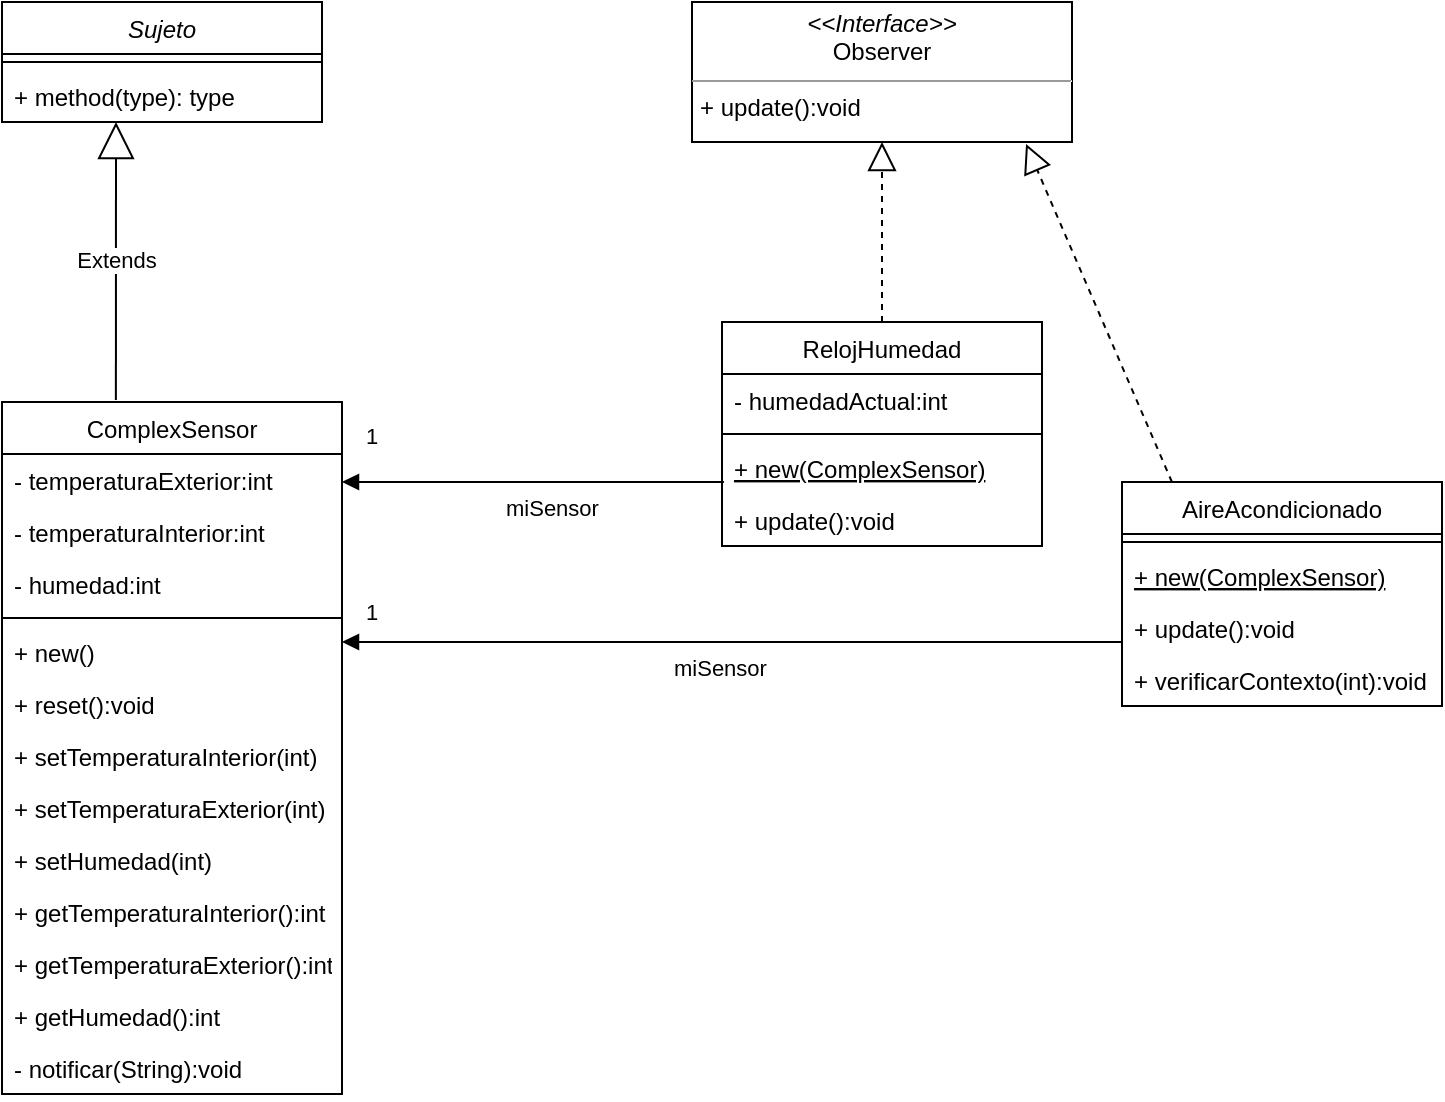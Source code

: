 <mxfile version="20.5.3" type="github">
  <diagram id="C5RBs43oDa-KdzZeNtuy" name="Page-1">
    <mxGraphModel dx="868" dy="450" grid="1" gridSize="10" guides="1" tooltips="1" connect="1" arrows="1" fold="1" page="1" pageScale="1" pageWidth="827" pageHeight="1169" math="0" shadow="0">
      <root>
        <mxCell id="WIyWlLk6GJQsqaUBKTNV-0" />
        <mxCell id="WIyWlLk6GJQsqaUBKTNV-1" parent="WIyWlLk6GJQsqaUBKTNV-0" />
        <mxCell id="-qF9GNO1qqJYwvwshC1Z-4" value="RelojHumedad" style="swimlane;fontStyle=0;align=center;verticalAlign=top;childLayout=stackLayout;horizontal=1;startSize=26;horizontalStack=0;resizeParent=1;resizeParentMax=0;resizeLast=0;collapsible=1;marginBottom=0;" vertex="1" parent="WIyWlLk6GJQsqaUBKTNV-1">
          <mxGeometry x="400" y="280" width="160" height="112" as="geometry" />
        </mxCell>
        <mxCell id="-qF9GNO1qqJYwvwshC1Z-5" value="- humedadActual:int" style="text;strokeColor=none;fillColor=none;align=left;verticalAlign=top;spacingLeft=4;spacingRight=4;overflow=hidden;rotatable=0;points=[[0,0.5],[1,0.5]];portConstraint=eastwest;" vertex="1" parent="-qF9GNO1qqJYwvwshC1Z-4">
          <mxGeometry y="26" width="160" height="26" as="geometry" />
        </mxCell>
        <mxCell id="-qF9GNO1qqJYwvwshC1Z-6" value="" style="line;strokeWidth=1;fillColor=none;align=left;verticalAlign=middle;spacingTop=-1;spacingLeft=3;spacingRight=3;rotatable=0;labelPosition=right;points=[];portConstraint=eastwest;strokeColor=inherit;" vertex="1" parent="-qF9GNO1qqJYwvwshC1Z-4">
          <mxGeometry y="52" width="160" height="8" as="geometry" />
        </mxCell>
        <mxCell id="-qF9GNO1qqJYwvwshC1Z-7" value="+ new(ComplexSensor)" style="text;strokeColor=none;fillColor=none;align=left;verticalAlign=top;spacingLeft=4;spacingRight=4;overflow=hidden;rotatable=0;points=[[0,0.5],[1,0.5]];portConstraint=eastwest;fontStyle=4" vertex="1" parent="-qF9GNO1qqJYwvwshC1Z-4">
          <mxGeometry y="60" width="160" height="26" as="geometry" />
        </mxCell>
        <mxCell id="-qF9GNO1qqJYwvwshC1Z-8" value="+ update():void" style="text;strokeColor=none;fillColor=none;align=left;verticalAlign=top;spacingLeft=4;spacingRight=4;overflow=hidden;rotatable=0;points=[[0,0.5],[1,0.5]];portConstraint=eastwest;" vertex="1" parent="-qF9GNO1qqJYwvwshC1Z-4">
          <mxGeometry y="86" width="160" height="26" as="geometry" />
        </mxCell>
        <mxCell id="-qF9GNO1qqJYwvwshC1Z-9" value="&lt;p style=&quot;margin:0px;margin-top:4px;text-align:center;&quot;&gt;&lt;i&gt;&amp;lt;&amp;lt;Interface&amp;gt;&amp;gt;&lt;/i&gt;&lt;br&gt;Observer&lt;/p&gt;&lt;hr size=&quot;1&quot;&gt;&lt;p style=&quot;margin:0px;margin-left:4px;&quot;&gt;&lt;/p&gt;&lt;p style=&quot;margin:0px;margin-left:4px;&quot;&gt;+ update():void&lt;/p&gt;" style="verticalAlign=top;align=left;overflow=fill;fontSize=12;fontFamily=Helvetica;html=1;" vertex="1" parent="WIyWlLk6GJQsqaUBKTNV-1">
          <mxGeometry x="385" y="120" width="190" height="70" as="geometry" />
        </mxCell>
        <mxCell id="-qF9GNO1qqJYwvwshC1Z-10" value="" style="endArrow=block;dashed=1;endFill=0;endSize=12;html=1;rounded=0;exitX=0.5;exitY=0;exitDx=0;exitDy=0;entryX=0.5;entryY=1;entryDx=0;entryDy=0;" edge="1" parent="WIyWlLk6GJQsqaUBKTNV-1" source="-qF9GNO1qqJYwvwshC1Z-4" target="-qF9GNO1qqJYwvwshC1Z-9">
          <mxGeometry width="160" relative="1" as="geometry">
            <mxPoint x="400" y="230" as="sourcePoint" />
            <mxPoint x="560" y="230" as="targetPoint" />
          </mxGeometry>
        </mxCell>
        <mxCell id="-qF9GNO1qqJYwvwshC1Z-11" value="Sujeto" style="swimlane;fontStyle=2;align=center;verticalAlign=top;childLayout=stackLayout;horizontal=1;startSize=26;horizontalStack=0;resizeParent=1;resizeParentMax=0;resizeLast=0;collapsible=1;marginBottom=0;" vertex="1" parent="WIyWlLk6GJQsqaUBKTNV-1">
          <mxGeometry x="40" y="120" width="160" height="60" as="geometry" />
        </mxCell>
        <mxCell id="-qF9GNO1qqJYwvwshC1Z-13" value="" style="line;strokeWidth=1;fillColor=none;align=left;verticalAlign=middle;spacingTop=-1;spacingLeft=3;spacingRight=3;rotatable=0;labelPosition=right;points=[];portConstraint=eastwest;strokeColor=inherit;" vertex="1" parent="-qF9GNO1qqJYwvwshC1Z-11">
          <mxGeometry y="26" width="160" height="8" as="geometry" />
        </mxCell>
        <mxCell id="-qF9GNO1qqJYwvwshC1Z-14" value="+ method(type): type" style="text;strokeColor=none;fillColor=none;align=left;verticalAlign=top;spacingLeft=4;spacingRight=4;overflow=hidden;rotatable=0;points=[[0,0.5],[1,0.5]];portConstraint=eastwest;" vertex="1" parent="-qF9GNO1qqJYwvwshC1Z-11">
          <mxGeometry y="34" width="160" height="26" as="geometry" />
        </mxCell>
        <mxCell id="-qF9GNO1qqJYwvwshC1Z-17" value="ComplexSensor" style="swimlane;fontStyle=0;align=center;verticalAlign=top;childLayout=stackLayout;horizontal=1;startSize=26;horizontalStack=0;resizeParent=1;resizeParentMax=0;resizeLast=0;collapsible=1;marginBottom=0;" vertex="1" parent="WIyWlLk6GJQsqaUBKTNV-1">
          <mxGeometry x="40" y="320" width="170" height="346" as="geometry" />
        </mxCell>
        <mxCell id="-qF9GNO1qqJYwvwshC1Z-12" value="- temperaturaExterior:int" style="text;strokeColor=none;fillColor=none;align=left;verticalAlign=top;spacingLeft=4;spacingRight=4;overflow=hidden;rotatable=0;points=[[0,0.5],[1,0.5]];portConstraint=eastwest;" vertex="1" parent="-qF9GNO1qqJYwvwshC1Z-17">
          <mxGeometry y="26" width="170" height="26" as="geometry" />
        </mxCell>
        <mxCell id="-qF9GNO1qqJYwvwshC1Z-15" value="- temperaturaInterior:int" style="text;strokeColor=none;fillColor=none;align=left;verticalAlign=top;spacingLeft=4;spacingRight=4;overflow=hidden;rotatable=0;points=[[0,0.5],[1,0.5]];portConstraint=eastwest;" vertex="1" parent="-qF9GNO1qqJYwvwshC1Z-17">
          <mxGeometry y="52" width="170" height="26" as="geometry" />
        </mxCell>
        <mxCell id="-qF9GNO1qqJYwvwshC1Z-16" value="- humedad:int" style="text;strokeColor=none;fillColor=none;align=left;verticalAlign=top;spacingLeft=4;spacingRight=4;overflow=hidden;rotatable=0;points=[[0,0.5],[1,0.5]];portConstraint=eastwest;" vertex="1" parent="-qF9GNO1qqJYwvwshC1Z-17">
          <mxGeometry y="78" width="170" height="26" as="geometry" />
        </mxCell>
        <mxCell id="-qF9GNO1qqJYwvwshC1Z-19" value="" style="line;strokeWidth=1;fillColor=none;align=left;verticalAlign=middle;spacingTop=-1;spacingLeft=3;spacingRight=3;rotatable=0;labelPosition=right;points=[];portConstraint=eastwest;strokeColor=inherit;" vertex="1" parent="-qF9GNO1qqJYwvwshC1Z-17">
          <mxGeometry y="104" width="170" height="8" as="geometry" />
        </mxCell>
        <mxCell id="-qF9GNO1qqJYwvwshC1Z-20" value="+ new()" style="text;strokeColor=none;fillColor=none;align=left;verticalAlign=top;spacingLeft=4;spacingRight=4;overflow=hidden;rotatable=0;points=[[0,0.5],[1,0.5]];portConstraint=eastwest;" vertex="1" parent="-qF9GNO1qqJYwvwshC1Z-17">
          <mxGeometry y="112" width="170" height="26" as="geometry" />
        </mxCell>
        <mxCell id="-qF9GNO1qqJYwvwshC1Z-21" value="+ reset():void" style="text;strokeColor=none;fillColor=none;align=left;verticalAlign=top;spacingLeft=4;spacingRight=4;overflow=hidden;rotatable=0;points=[[0,0.5],[1,0.5]];portConstraint=eastwest;" vertex="1" parent="-qF9GNO1qqJYwvwshC1Z-17">
          <mxGeometry y="138" width="170" height="26" as="geometry" />
        </mxCell>
        <mxCell id="-qF9GNO1qqJYwvwshC1Z-22" value="+ setTemperaturaInterior(int)" style="text;strokeColor=none;fillColor=none;align=left;verticalAlign=top;spacingLeft=4;spacingRight=4;overflow=hidden;rotatable=0;points=[[0,0.5],[1,0.5]];portConstraint=eastwest;" vertex="1" parent="-qF9GNO1qqJYwvwshC1Z-17">
          <mxGeometry y="164" width="170" height="26" as="geometry" />
        </mxCell>
        <mxCell id="-qF9GNO1qqJYwvwshC1Z-23" value="+ setTemperaturaExterior(int)" style="text;strokeColor=none;fillColor=none;align=left;verticalAlign=top;spacingLeft=4;spacingRight=4;overflow=hidden;rotatable=0;points=[[0,0.5],[1,0.5]];portConstraint=eastwest;" vertex="1" parent="-qF9GNO1qqJYwvwshC1Z-17">
          <mxGeometry y="190" width="170" height="26" as="geometry" />
        </mxCell>
        <mxCell id="-qF9GNO1qqJYwvwshC1Z-24" value="+ setHumedad(int)" style="text;strokeColor=none;fillColor=none;align=left;verticalAlign=top;spacingLeft=4;spacingRight=4;overflow=hidden;rotatable=0;points=[[0,0.5],[1,0.5]];portConstraint=eastwest;" vertex="1" parent="-qF9GNO1qqJYwvwshC1Z-17">
          <mxGeometry y="216" width="170" height="26" as="geometry" />
        </mxCell>
        <mxCell id="-qF9GNO1qqJYwvwshC1Z-25" value="+ getTemperaturaInterior():int" style="text;strokeColor=none;fillColor=none;align=left;verticalAlign=top;spacingLeft=4;spacingRight=4;overflow=hidden;rotatable=0;points=[[0,0.5],[1,0.5]];portConstraint=eastwest;" vertex="1" parent="-qF9GNO1qqJYwvwshC1Z-17">
          <mxGeometry y="242" width="170" height="26" as="geometry" />
        </mxCell>
        <mxCell id="-qF9GNO1qqJYwvwshC1Z-26" value="+ getTemperaturaExterior():int" style="text;strokeColor=none;fillColor=none;align=left;verticalAlign=top;spacingLeft=4;spacingRight=4;overflow=hidden;rotatable=0;points=[[0,0.5],[1,0.5]];portConstraint=eastwest;" vertex="1" parent="-qF9GNO1qqJYwvwshC1Z-17">
          <mxGeometry y="268" width="170" height="26" as="geometry" />
        </mxCell>
        <mxCell id="-qF9GNO1qqJYwvwshC1Z-27" value="+ getHumedad():int" style="text;strokeColor=none;fillColor=none;align=left;verticalAlign=top;spacingLeft=4;spacingRight=4;overflow=hidden;rotatable=0;points=[[0,0.5],[1,0.5]];portConstraint=eastwest;" vertex="1" parent="-qF9GNO1qqJYwvwshC1Z-17">
          <mxGeometry y="294" width="170" height="26" as="geometry" />
        </mxCell>
        <mxCell id="-qF9GNO1qqJYwvwshC1Z-28" value="- notificar(String):void" style="text;strokeColor=none;fillColor=none;align=left;verticalAlign=top;spacingLeft=4;spacingRight=4;overflow=hidden;rotatable=0;points=[[0,0.5],[1,0.5]];portConstraint=eastwest;" vertex="1" parent="-qF9GNO1qqJYwvwshC1Z-17">
          <mxGeometry y="320" width="170" height="26" as="geometry" />
        </mxCell>
        <mxCell id="-qF9GNO1qqJYwvwshC1Z-29" value="Extends" style="endArrow=block;endSize=16;endFill=0;html=1;rounded=0;exitX=0.335;exitY=-0.003;exitDx=0;exitDy=0;exitPerimeter=0;" edge="1" parent="WIyWlLk6GJQsqaUBKTNV-1" source="-qF9GNO1qqJYwvwshC1Z-17">
          <mxGeometry width="160" relative="1" as="geometry">
            <mxPoint x="70" y="250" as="sourcePoint" />
            <mxPoint x="97" y="180" as="targetPoint" />
          </mxGeometry>
        </mxCell>
        <mxCell id="-qF9GNO1qqJYwvwshC1Z-30" value="miSensor" style="endArrow=block;endFill=1;html=1;edgeStyle=orthogonalEdgeStyle;align=left;verticalAlign=top;rounded=0;exitX=0.006;exitY=0.769;exitDx=0;exitDy=0;exitPerimeter=0;" edge="1" parent="WIyWlLk6GJQsqaUBKTNV-1" source="-qF9GNO1qqJYwvwshC1Z-7">
          <mxGeometry x="0.162" relative="1" as="geometry">
            <mxPoint x="370" y="360" as="sourcePoint" />
            <mxPoint x="210" y="360" as="targetPoint" />
            <mxPoint as="offset" />
          </mxGeometry>
        </mxCell>
        <mxCell id="-qF9GNO1qqJYwvwshC1Z-31" value="1" style="edgeLabel;resizable=0;html=1;align=left;verticalAlign=bottom;" connectable="0" vertex="1" parent="-qF9GNO1qqJYwvwshC1Z-30">
          <mxGeometry x="-1" relative="1" as="geometry">
            <mxPoint x="-181" y="-14" as="offset" />
          </mxGeometry>
        </mxCell>
        <mxCell id="-qF9GNO1qqJYwvwshC1Z-32" value="AireAcondicionado" style="swimlane;fontStyle=0;align=center;verticalAlign=top;childLayout=stackLayout;horizontal=1;startSize=26;horizontalStack=0;resizeParent=1;resizeParentMax=0;resizeLast=0;collapsible=1;marginBottom=0;" vertex="1" parent="WIyWlLk6GJQsqaUBKTNV-1">
          <mxGeometry x="600" y="360" width="160" height="112" as="geometry" />
        </mxCell>
        <mxCell id="-qF9GNO1qqJYwvwshC1Z-34" value="" style="line;strokeWidth=1;fillColor=none;align=left;verticalAlign=middle;spacingTop=-1;spacingLeft=3;spacingRight=3;rotatable=0;labelPosition=right;points=[];portConstraint=eastwest;strokeColor=inherit;" vertex="1" parent="-qF9GNO1qqJYwvwshC1Z-32">
          <mxGeometry y="26" width="160" height="8" as="geometry" />
        </mxCell>
        <mxCell id="-qF9GNO1qqJYwvwshC1Z-35" value="+ new(ComplexSensor)" style="text;strokeColor=none;fillColor=none;align=left;verticalAlign=top;spacingLeft=4;spacingRight=4;overflow=hidden;rotatable=0;points=[[0,0.5],[1,0.5]];portConstraint=eastwest;fontStyle=4" vertex="1" parent="-qF9GNO1qqJYwvwshC1Z-32">
          <mxGeometry y="34" width="160" height="26" as="geometry" />
        </mxCell>
        <mxCell id="-qF9GNO1qqJYwvwshC1Z-36" value="+ update():void" style="text;strokeColor=none;fillColor=none;align=left;verticalAlign=top;spacingLeft=4;spacingRight=4;overflow=hidden;rotatable=0;points=[[0,0.5],[1,0.5]];portConstraint=eastwest;" vertex="1" parent="-qF9GNO1qqJYwvwshC1Z-32">
          <mxGeometry y="60" width="160" height="26" as="geometry" />
        </mxCell>
        <mxCell id="-qF9GNO1qqJYwvwshC1Z-38" value="+ verificarContexto(int):void" style="text;strokeColor=none;fillColor=none;align=left;verticalAlign=top;spacingLeft=4;spacingRight=4;overflow=hidden;rotatable=0;points=[[0,0.5],[1,0.5]];portConstraint=eastwest;" vertex="1" parent="-qF9GNO1qqJYwvwshC1Z-32">
          <mxGeometry y="86" width="160" height="26" as="geometry" />
        </mxCell>
        <mxCell id="-qF9GNO1qqJYwvwshC1Z-37" value="" style="endArrow=block;dashed=1;endFill=0;endSize=12;html=1;rounded=0;exitX=0.156;exitY=0;exitDx=0;exitDy=0;exitPerimeter=0;entryX=0.879;entryY=1.014;entryDx=0;entryDy=0;entryPerimeter=0;" edge="1" parent="WIyWlLk6GJQsqaUBKTNV-1" source="-qF9GNO1qqJYwvwshC1Z-32" target="-qF9GNO1qqJYwvwshC1Z-9">
          <mxGeometry width="160" relative="1" as="geometry">
            <mxPoint x="610" y="280" as="sourcePoint" />
            <mxPoint x="770" y="280" as="targetPoint" />
          </mxGeometry>
        </mxCell>
        <mxCell id="-qF9GNO1qqJYwvwshC1Z-39" value="miSensor" style="endArrow=block;endFill=1;html=1;edgeStyle=orthogonalEdgeStyle;align=left;verticalAlign=top;rounded=0;exitX=0.006;exitY=0.769;exitDx=0;exitDy=0;exitPerimeter=0;" edge="1" parent="WIyWlLk6GJQsqaUBKTNV-1">
          <mxGeometry x="0.162" relative="1" as="geometry">
            <mxPoint x="600" y="440.004" as="sourcePoint" />
            <mxPoint x="210" y="440" as="targetPoint" />
            <mxPoint as="offset" />
          </mxGeometry>
        </mxCell>
        <mxCell id="-qF9GNO1qqJYwvwshC1Z-40" value="1" style="edgeLabel;resizable=0;html=1;align=left;verticalAlign=bottom;" connectable="0" vertex="1" parent="-qF9GNO1qqJYwvwshC1Z-39">
          <mxGeometry x="-1" relative="1" as="geometry">
            <mxPoint x="-380" y="-7" as="offset" />
          </mxGeometry>
        </mxCell>
      </root>
    </mxGraphModel>
  </diagram>
</mxfile>
